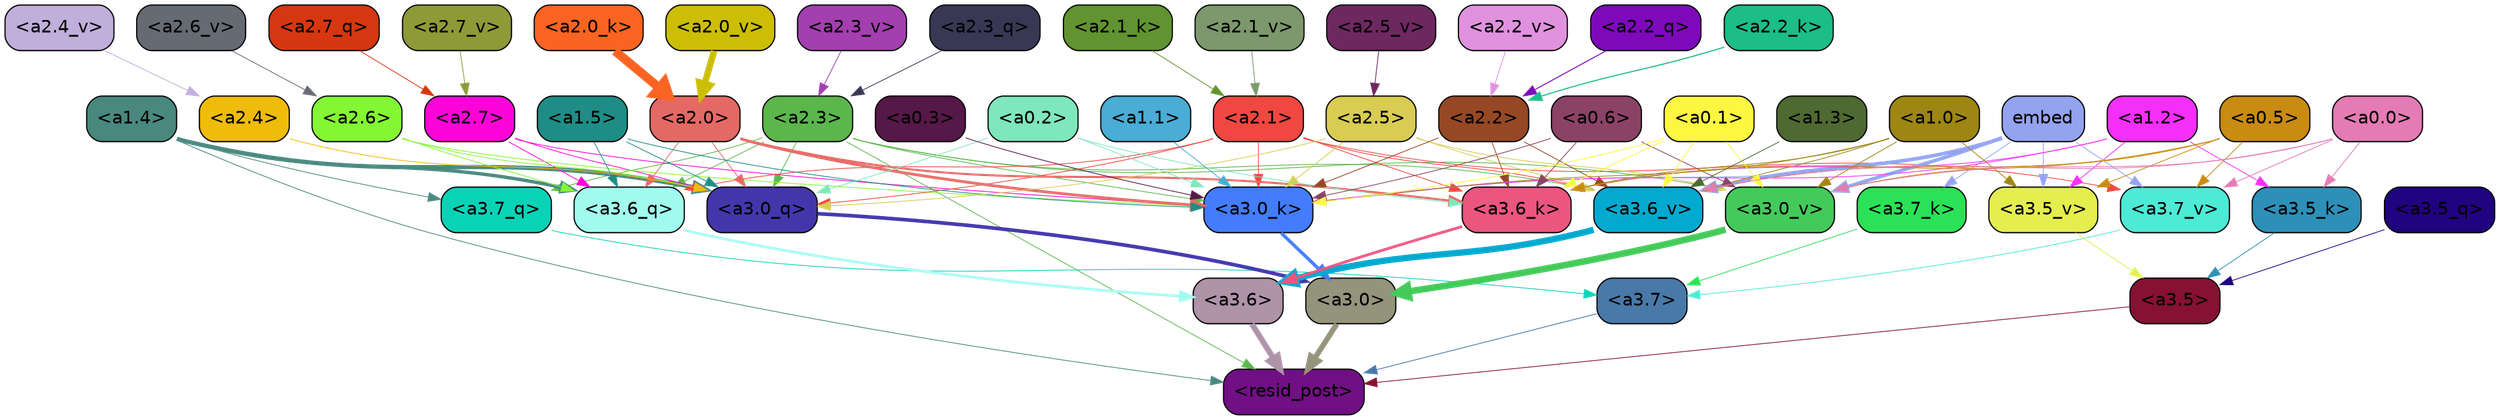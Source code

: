 strict digraph "" {
	graph [bgcolor=transparent,
		layout=dot,
		overlap=false,
		splines=true
	];
	"<a3.7>"	[color=black,
		fillcolor="#4979a8",
		fontname=Helvetica,
		shape=box,
		style="filled, rounded"];
	"<resid_post>"	[color=black,
		fillcolor="#710f84",
		fontname=Helvetica,
		shape=box,
		style="filled, rounded"];
	"<a3.7>" -> "<resid_post>"	[color="#4979a8",
		penwidth=0.6239100098609924];
	"<a3.6>"	[color=black,
		fillcolor="#af93a9",
		fontname=Helvetica,
		shape=box,
		style="filled, rounded"];
	"<a3.6>" -> "<resid_post>"	[color="#af93a9",
		penwidth=4.569062113761902];
	"<a3.5>"	[color=black,
		fillcolor="#871133",
		fontname=Helvetica,
		shape=box,
		style="filled, rounded"];
	"<a3.5>" -> "<resid_post>"	[color="#871133",
		penwidth=0.6];
	"<a3.0>"	[color=black,
		fillcolor="#94937b",
		fontname=Helvetica,
		shape=box,
		style="filled, rounded"];
	"<a3.0>" -> "<resid_post>"	[color="#94937b",
		penwidth=4.283544182777405];
	"<a2.3>"	[color=black,
		fillcolor="#5bb74c",
		fontname=Helvetica,
		shape=box,
		style="filled, rounded"];
	"<a2.3>" -> "<resid_post>"	[color="#5bb74c",
		penwidth=0.6];
	"<a3.7_q>"	[color=black,
		fillcolor="#08d3b7",
		fontname=Helvetica,
		shape=box,
		style="filled, rounded"];
	"<a2.3>" -> "<a3.7_q>"	[color="#5bb74c",
		penwidth=0.6];
	"<a3.6_q>"	[color=black,
		fillcolor="#a1fcee",
		fontname=Helvetica,
		shape=box,
		style="filled, rounded"];
	"<a2.3>" -> "<a3.6_q>"	[color="#5bb74c",
		penwidth=0.6];
	"<a3.0_q>"	[color=black,
		fillcolor="#4336ab",
		fontname=Helvetica,
		shape=box,
		style="filled, rounded"];
	"<a2.3>" -> "<a3.0_q>"	[color="#5bb74c",
		penwidth=0.6];
	"<a3.0_k>"	[color=black,
		fillcolor="#437cfc",
		fontname=Helvetica,
		shape=box,
		style="filled, rounded"];
	"<a2.3>" -> "<a3.0_k>"	[color="#5bb74c",
		penwidth=0.6];
	"<a3.6_v>"	[color=black,
		fillcolor="#03a9cf",
		fontname=Helvetica,
		shape=box,
		style="filled, rounded"];
	"<a2.3>" -> "<a3.6_v>"	[color="#5bb74c",
		penwidth=0.6];
	"<a3.0_v>"	[color=black,
		fillcolor="#44ca5a",
		fontname=Helvetica,
		shape=box,
		style="filled, rounded"];
	"<a2.3>" -> "<a3.0_v>"	[color="#5bb74c",
		penwidth=0.6];
	"<a1.4>"	[color=black,
		fillcolor="#49887e",
		fontname=Helvetica,
		shape=box,
		style="filled, rounded"];
	"<a1.4>" -> "<resid_post>"	[color="#49887e",
		penwidth=0.6];
	"<a1.4>" -> "<a3.7_q>"	[color="#49887e",
		penwidth=0.6];
	"<a1.4>" -> "<a3.6_q>"	[color="#49887e",
		penwidth=2.6908124685287476];
	"<a1.4>" -> "<a3.0_q>"	[color="#49887e",
		penwidth=3.32076895236969];
	"<a3.7_q>" -> "<a3.7>"	[color="#08d3b7",
		penwidth=0.6];
	"<a3.6_q>" -> "<a3.6>"	[color="#a1fcee",
		penwidth=2.03758105635643];
	"<a3.5_q>"	[color=black,
		fillcolor="#1f037f",
		fontname=Helvetica,
		shape=box,
		style="filled, rounded"];
	"<a3.5_q>" -> "<a3.5>"	[color="#1f037f",
		penwidth=0.6];
	"<a3.0_q>" -> "<a3.0>"	[color="#4336ab",
		penwidth=2.8638100624084473];
	"<a3.7_k>"	[color=black,
		fillcolor="#2be256",
		fontname=Helvetica,
		shape=box,
		style="filled, rounded"];
	"<a3.7_k>" -> "<a3.7>"	[color="#2be256",
		penwidth=0.6];
	"<a3.6_k>"	[color=black,
		fillcolor="#eb567f",
		fontname=Helvetica,
		shape=box,
		style="filled, rounded"];
	"<a3.6_k>" -> "<a3.6>"	[color="#eb567f",
		penwidth=2.174198240041733];
	"<a3.5_k>"	[color=black,
		fillcolor="#2d90b8",
		fontname=Helvetica,
		shape=box,
		style="filled, rounded"];
	"<a3.5_k>" -> "<a3.5>"	[color="#2d90b8",
		penwidth=0.6];
	"<a3.0_k>" -> "<a3.0>"	[color="#437cfc",
		penwidth=2.6274144649505615];
	"<a3.7_v>"	[color=black,
		fillcolor="#4dead5",
		fontname=Helvetica,
		shape=box,
		style="filled, rounded"];
	"<a3.7_v>" -> "<a3.7>"	[color="#4dead5",
		penwidth=0.6];
	"<a3.6_v>" -> "<a3.6>"	[color="#03a9cf",
		penwidth=5.002329230308533];
	"<a3.5_v>"	[color=black,
		fillcolor="#e4ee4f",
		fontname=Helvetica,
		shape=box,
		style="filled, rounded"];
	"<a3.5_v>" -> "<a3.5>"	[color="#e4ee4f",
		penwidth=0.6];
	"<a3.0_v>" -> "<a3.0>"	[color="#44ca5a",
		penwidth=5.188832879066467];
	"<a2.7>"	[color=black,
		fillcolor="#fc03d8",
		fontname=Helvetica,
		shape=box,
		style="filled, rounded"];
	"<a2.7>" -> "<a3.6_q>"	[color="#fc03d8",
		penwidth=0.6];
	"<a2.7>" -> "<a3.0_q>"	[color="#fc03d8",
		penwidth=0.6];
	"<a2.7>" -> "<a3.0_k>"	[color="#fc03d8",
		penwidth=0.6];
	"<a2.6>"	[color=black,
		fillcolor="#84f734",
		fontname=Helvetica,
		shape=box,
		style="filled, rounded"];
	"<a2.6>" -> "<a3.6_q>"	[color="#84f734",
		penwidth=0.6];
	"<a2.6>" -> "<a3.0_q>"	[color="#84f734",
		penwidth=0.6];
	"<a2.6>" -> "<a3.0_k>"	[color="#84f734",
		penwidth=0.6];
	"<a2.1>"	[color=black,
		fillcolor="#f04741",
		fontname=Helvetica,
		shape=box,
		style="filled, rounded"];
	"<a2.1>" -> "<a3.6_q>"	[color="#f04741",
		penwidth=0.6];
	"<a2.1>" -> "<a3.0_q>"	[color="#f04741",
		penwidth=0.6];
	"<a2.1>" -> "<a3.6_k>"	[color="#f04741",
		penwidth=0.6];
	"<a2.1>" -> "<a3.0_k>"	[color="#f04741",
		penwidth=0.6];
	"<a2.1>" -> "<a3.7_v>"	[color="#f04741",
		penwidth=0.6];
	"<a2.1>" -> "<a3.6_v>"	[color="#f04741",
		penwidth=0.6];
	"<a2.0>"	[color=black,
		fillcolor="#e46965",
		fontname=Helvetica,
		shape=box,
		style="filled, rounded"];
	"<a2.0>" -> "<a3.6_q>"	[color="#e46965",
		penwidth=0.6];
	"<a2.0>" -> "<a3.0_q>"	[color="#e46965",
		penwidth=0.6];
	"<a2.0>" -> "<a3.6_k>"	[color="#e46965",
		penwidth=1.6254686117172241];
	"<a2.0>" -> "<a3.0_k>"	[color="#e46965",
		penwidth=2.182972814887762];
	"<a1.5>"	[color=black,
		fillcolor="#1e8d85",
		fontname=Helvetica,
		shape=box,
		style="filled, rounded"];
	"<a1.5>" -> "<a3.6_q>"	[color="#1e8d85",
		penwidth=0.6];
	"<a1.5>" -> "<a3.0_q>"	[color="#1e8d85",
		penwidth=0.6];
	"<a1.5>" -> "<a3.0_k>"	[color="#1e8d85",
		penwidth=0.6];
	"<a2.5>"	[color=black,
		fillcolor="#d8cc53",
		fontname=Helvetica,
		shape=box,
		style="filled, rounded"];
	"<a2.5>" -> "<a3.0_q>"	[color="#d8cc53",
		penwidth=0.6];
	"<a2.5>" -> "<a3.0_k>"	[color="#d8cc53",
		penwidth=0.6];
	"<a2.5>" -> "<a3.6_v>"	[color="#d8cc53",
		penwidth=0.6];
	"<a2.5>" -> "<a3.0_v>"	[color="#d8cc53",
		penwidth=0.6];
	"<a2.4>"	[color=black,
		fillcolor="#f0bb09",
		fontname=Helvetica,
		shape=box,
		style="filled, rounded"];
	"<a2.4>" -> "<a3.0_q>"	[color="#f0bb09",
		penwidth=0.6];
	"<a0.2>"	[color=black,
		fillcolor="#7ee7bc",
		fontname=Helvetica,
		shape=box,
		style="filled, rounded"];
	"<a0.2>" -> "<a3.0_q>"	[color="#7ee7bc",
		penwidth=0.6];
	"<a0.2>" -> "<a3.6_k>"	[color="#7ee7bc",
		penwidth=0.6];
	"<a0.2>" -> "<a3.0_k>"	[color="#7ee7bc",
		penwidth=0.6];
	embed	[color=black,
		fillcolor="#93a3f0",
		fontname=Helvetica,
		shape=box,
		style="filled, rounded"];
	embed -> "<a3.7_k>"	[color="#93a3f0",
		penwidth=0.6];
	embed -> "<a3.6_k>"	[color="#93a3f0",
		penwidth=0.6];
	embed -> "<a3.0_k>"	[color="#93a3f0",
		penwidth=0.6];
	embed -> "<a3.7_v>"	[color="#93a3f0",
		penwidth=0.6];
	embed -> "<a3.6_v>"	[color="#93a3f0",
		penwidth=2.809220314025879];
	embed -> "<a3.5_v>"	[color="#93a3f0",
		penwidth=0.6];
	embed -> "<a3.0_v>"	[color="#93a3f0",
		penwidth=2.754121422767639];
	"<a2.2>"	[color=black,
		fillcolor="#964824",
		fontname=Helvetica,
		shape=box,
		style="filled, rounded"];
	"<a2.2>" -> "<a3.6_k>"	[color="#964824",
		penwidth=0.6];
	"<a2.2>" -> "<a3.0_k>"	[color="#964824",
		penwidth=0.6065438985824585];
	"<a2.2>" -> "<a3.6_v>"	[color="#964824",
		penwidth=0.6];
	"<a1.2>"	[color=black,
		fillcolor="#f62efb",
		fontname=Helvetica,
		shape=box,
		style="filled, rounded"];
	"<a1.2>" -> "<a3.6_k>"	[color="#f62efb",
		penwidth=0.6];
	"<a1.2>" -> "<a3.5_k>"	[color="#f62efb",
		penwidth=0.6];
	"<a1.2>" -> "<a3.0_k>"	[color="#f62efb",
		penwidth=0.6];
	"<a1.2>" -> "<a3.5_v>"	[color="#f62efb",
		penwidth=0.6];
	"<a1.0>"	[color=black,
		fillcolor="#9d8612",
		fontname=Helvetica,
		shape=box,
		style="filled, rounded"];
	"<a1.0>" -> "<a3.6_k>"	[color="#9d8612",
		penwidth=0.6];
	"<a1.0>" -> "<a3.0_k>"	[color="#9d8612",
		penwidth=0.6];
	"<a1.0>" -> "<a3.6_v>"	[color="#9d8612",
		penwidth=0.6];
	"<a1.0>" -> "<a3.5_v>"	[color="#9d8612",
		penwidth=0.6];
	"<a1.0>" -> "<a3.0_v>"	[color="#9d8612",
		penwidth=0.6];
	"<a0.6>"	[color=black,
		fillcolor="#8b4266",
		fontname=Helvetica,
		shape=box,
		style="filled, rounded"];
	"<a0.6>" -> "<a3.6_k>"	[color="#8b4266",
		penwidth=0.6];
	"<a0.6>" -> "<a3.0_k>"	[color="#8b4266",
		penwidth=0.6];
	"<a0.6>" -> "<a3.0_v>"	[color="#8b4266",
		penwidth=0.6];
	"<a0.5>"	[color=black,
		fillcolor="#ca8b12",
		fontname=Helvetica,
		shape=box,
		style="filled, rounded"];
	"<a0.5>" -> "<a3.6_k>"	[color="#ca8b12",
		penwidth=0.6];
	"<a0.5>" -> "<a3.7_v>"	[color="#ca8b12",
		penwidth=0.6];
	"<a0.5>" -> "<a3.6_v>"	[color="#ca8b12",
		penwidth=0.6];
	"<a0.5>" -> "<a3.5_v>"	[color="#ca8b12",
		penwidth=0.6];
	"<a0.5>" -> "<a3.0_v>"	[color="#ca8b12",
		penwidth=0.6120390892028809];
	"<a0.1>"	[color=black,
		fillcolor="#fef741",
		fontname=Helvetica,
		shape=box,
		style="filled, rounded"];
	"<a0.1>" -> "<a3.6_k>"	[color="#fef741",
		penwidth=0.6];
	"<a0.1>" -> "<a3.0_k>"	[color="#fef741",
		penwidth=0.6];
	"<a0.1>" -> "<a3.6_v>"	[color="#fef741",
		penwidth=0.6];
	"<a0.1>" -> "<a3.0_v>"	[color="#fef741",
		penwidth=0.6];
	"<a0.0>"	[color=black,
		fillcolor="#e57bb4",
		fontname=Helvetica,
		shape=box,
		style="filled, rounded"];
	"<a0.0>" -> "<a3.5_k>"	[color="#e57bb4",
		penwidth=0.6];
	"<a0.0>" -> "<a3.7_v>"	[color="#e57bb4",
		penwidth=0.6];
	"<a0.0>" -> "<a3.6_v>"	[color="#e57bb4",
		penwidth=0.6];
	"<a0.0>" -> "<a3.0_v>"	[color="#e57bb4",
		penwidth=0.6];
	"<a1.1>"	[color=black,
		fillcolor="#49add5",
		fontname=Helvetica,
		shape=box,
		style="filled, rounded"];
	"<a1.1>" -> "<a3.0_k>"	[color="#49add5",
		penwidth=0.6];
	"<a0.3>"	[color=black,
		fillcolor="#561848",
		fontname=Helvetica,
		shape=box,
		style="filled, rounded"];
	"<a0.3>" -> "<a3.0_k>"	[color="#561848",
		penwidth=0.6];
	"<a1.3>"	[color=black,
		fillcolor="#4f6932",
		fontname=Helvetica,
		shape=box,
		style="filled, rounded"];
	"<a1.3>" -> "<a3.6_v>"	[color="#4f6932",
		penwidth=0.6];
	"<a2.7_q>"	[color=black,
		fillcolor="#d63710",
		fontname=Helvetica,
		shape=box,
		style="filled, rounded"];
	"<a2.7_q>" -> "<a2.7>"	[color="#d63710",
		penwidth=0.6];
	"<a2.3_q>"	[color=black,
		fillcolor="#383855",
		fontname=Helvetica,
		shape=box,
		style="filled, rounded"];
	"<a2.3_q>" -> "<a2.3>"	[color="#383855",
		penwidth=0.6];
	"<a2.2_q>"	[color=black,
		fillcolor="#7e09bb",
		fontname=Helvetica,
		shape=box,
		style="filled, rounded"];
	"<a2.2_q>" -> "<a2.2>"	[color="#7e09bb",
		penwidth=0.7585353851318359];
	"<a2.2_k>"	[color=black,
		fillcolor="#1cbd87",
		fontname=Helvetica,
		shape=box,
		style="filled, rounded"];
	"<a2.2_k>" -> "<a2.2>"	[color="#1cbd87",
		penwidth=0.87534499168396];
	"<a2.1_k>"	[color=black,
		fillcolor="#619330",
		fontname=Helvetica,
		shape=box,
		style="filled, rounded"];
	"<a2.1_k>" -> "<a2.1>"	[color="#619330",
		penwidth=0.6];
	"<a2.0_k>"	[color=black,
		fillcolor="#f96423",
		fontname=Helvetica,
		shape=box,
		style="filled, rounded"];
	"<a2.0_k>" -> "<a2.0>"	[color="#f96423",
		penwidth=7.056803464889526];
	"<a2.7_v>"	[color=black,
		fillcolor="#8e9a38",
		fontname=Helvetica,
		shape=box,
		style="filled, rounded"];
	"<a2.7_v>" -> "<a2.7>"	[color="#8e9a38",
		penwidth=0.6];
	"<a2.6_v>"	[color=black,
		fillcolor="#666b73",
		fontname=Helvetica,
		shape=box,
		style="filled, rounded"];
	"<a2.6_v>" -> "<a2.6>"	[color="#666b73",
		penwidth=0.6];
	"<a2.5_v>"	[color=black,
		fillcolor="#6d2860",
		fontname=Helvetica,
		shape=box,
		style="filled, rounded"];
	"<a2.5_v>" -> "<a2.5>"	[color="#6d2860",
		penwidth=0.6];
	"<a2.4_v>"	[color=black,
		fillcolor="#c0aedb",
		fontname=Helvetica,
		shape=box,
		style="filled, rounded"];
	"<a2.4_v>" -> "<a2.4>"	[color="#c0aedb",
		penwidth=0.6];
	"<a2.3_v>"	[color=black,
		fillcolor="#a33faf",
		fontname=Helvetica,
		shape=box,
		style="filled, rounded"];
	"<a2.3_v>" -> "<a2.3>"	[color="#a33faf",
		penwidth=0.6];
	"<a2.2_v>"	[color=black,
		fillcolor="#e092de",
		fontname=Helvetica,
		shape=box,
		style="filled, rounded"];
	"<a2.2_v>" -> "<a2.2>"	[color="#e092de",
		penwidth=0.6];
	"<a2.1_v>"	[color=black,
		fillcolor="#7c986c",
		fontname=Helvetica,
		shape=box,
		style="filled, rounded"];
	"<a2.1_v>" -> "<a2.1>"	[color="#7c986c",
		penwidth=0.6];
	"<a2.0_v>"	[color=black,
		fillcolor="#ccbd05",
		fontname=Helvetica,
		shape=box,
		style="filled, rounded"];
	"<a2.0_v>" -> "<a2.0>"	[color="#ccbd05",
		penwidth=5.12138295173645];
}
